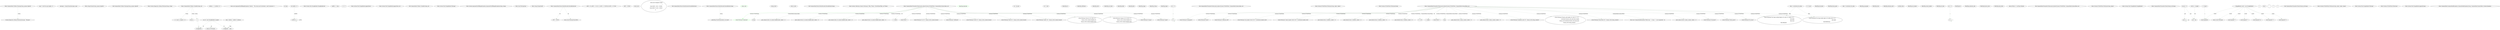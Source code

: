 digraph  {
n0 [cluster="CommonMark.Utilities.Warning(string, params object[])", label="Entry CommonMark.Utilities.Warning(string, params object[])", span="17-17"];
n1 [cluster="CommonMark.Utilities.Warning(string, params object[])", label="args != null && args.Length > 0", span="19-19"];
n2 [cluster="CommonMark.Utilities.Warning(string, params object[])", label="message = string.Format(message, args)", span="20-20"];
n3 [cluster="CommonMark.Utilities.Warning(string, params object[])", label="System.Diagnostics.Debug.WriteLine(message, ''Warning'')", span="22-22"];
n5 [cluster="string.Format(string, params object[])", label="Entry string.Format(string, params object[])", span="0-0"];
n4 [cluster="CommonMark.Utilities.Warning(string, params object[])", label="Exit CommonMark.Utilities.Warning(string, params object[])", span="17-17"];
n6 [cluster="System.Diagnostics.Debug.WriteLine(string, string)", label="Entry System.Diagnostics.Debug.WriteLine(string, string)", span="0-0"];
n7 [cluster="CommonMark.Utilities.Untabify(string, int)", label="Entry CommonMark.Utilities.Untabify(string, int)", span="31-31"];
n8 [cluster="CommonMark.Utilities.Untabify(string, int)", label="tabSize < 1 || tabSize > 8", span="33-33"];
n10 [cluster="CommonMark.Utilities.Untabify(string, int)", label="s == null || s.Length == 0", span="36-36"];
n11 [cluster="CommonMark.Utilities.Untabify(string, int)", label="return s;", span="37-37"];
n13 [cluster="CommonMark.Utilities.Untabify(string, int)", label="var sb = new StringBuilder(s.Length)", span="40-40"];
n15 [cluster="CommonMark.Utilities.Untabify(string, int)", label=s, span="42-42"];
n17 [cluster="CommonMark.Utilities.Untabify(string, int)", label="step = tabSize - (realPos % tabSize)", span="46-46"];
n9 [cluster="CommonMark.Utilities.Untabify(string, int)", label="throw new ArgumentOutOfRangeException(''tabSize'', ''The value must be between 1 and 8 (inclusive).'');", span="34-34"];
n12 [cluster="CommonMark.Utilities.Untabify(string, int)", label="int step", span="39-39"];
n14 [cluster="CommonMark.Utilities.Untabify(string, int)", label="int realPos = 0", span="41-41"];
n25 [cluster="System.Text.StringBuilder.StringBuilder(int)", label="Entry System.Text.StringBuilder.StringBuilder(int)", span="0-0"];
n19 [cluster="CommonMark.Utilities.Untabify(string, int)", label="sb.Append(' ', step)", span="48-48"];
n21 [cluster="CommonMark.Utilities.Untabify(string, int)", label="sb.Append(c)", span="53-53"];
n22 [cluster="CommonMark.Utilities.Untabify(string, int)", label="return sb.ToString();", span="57-57"];
n18 [cluster="CommonMark.Utilities.Untabify(string, int)", label="realPos += step", span="47-47"];
n20 [cluster="CommonMark.Utilities.Untabify(string, int)", label="realPos++", span="52-52"];
n16 [cluster="CommonMark.Utilities.Untabify(string, int)", label="c == '\t'", span="44-44"];
n27 [cluster="System.Text.StringBuilder.Append(char)", label="Entry System.Text.StringBuilder.Append(char)", span="0-0"];
n26 [cluster="System.Text.StringBuilder.Append(char, int)", label="Entry System.Text.StringBuilder.Append(char, int)", span="0-0"];
n23 [cluster="CommonMark.Utilities.Untabify(string, int)", label="Exit CommonMark.Utilities.Untabify(string, int)", span="31-31"];
n28 [cluster="System.Text.StringBuilder.ToString()", label="Entry System.Text.StringBuilder.ToString()", span="0-0"];
n24 [cluster="System.ArgumentOutOfRangeException.ArgumentOutOfRangeException(string, string)", label="Entry System.ArgumentOutOfRangeException.ArgumentOutOfRangeException(string, string)", span="0-0"];
m3_15 [cluster="char.ToString(char)", file="HtmlFormatterSlim.cs", label="Entry char.ToString(char)", span="0-0"];
m3_16 [cluster="string.String(char[])", file="HtmlFormatterSlim.cs", label="Entry string.String(char[])", span="0-0"];
m3_7 [cluster="CommonMark.Parser.EntityDecoder.DecodeEntity(int)", file="HtmlFormatterSlim.cs", label="Entry CommonMark.Parser.EntityDecoder.DecodeEntity(int)", span="26-26"];
m3_8 [cluster="CommonMark.Parser.EntityDecoder.DecodeEntity(int)", file="HtmlFormatterSlim.cs", label="utf32 < 0 || utf32 > 1114111 || (utf32 >= 55296 && utf32 <= 57343)", span="28-28"];
m3_10 [cluster="CommonMark.Parser.EntityDecoder.DecodeEntity(int)", file="HtmlFormatterSlim.cs", label="utf32 < 65536", span="31-31"];
m3_11 [cluster="CommonMark.Parser.EntityDecoder.DecodeEntity(int)", file="HtmlFormatterSlim.cs", label="return char.ToString((char)utf32);", span="32-32"];
m3_12 [cluster="CommonMark.Parser.EntityDecoder.DecodeEntity(int)", file="HtmlFormatterSlim.cs", label="utf32 -= 65536", span="34-34"];
m3_9 [cluster="CommonMark.Parser.EntityDecoder.DecodeEntity(int)", file="HtmlFormatterSlim.cs", label="return null;", span="29-29"];
m3_13 [cluster="CommonMark.Parser.EntityDecoder.DecodeEntity(int)", file="HtmlFormatterSlim.cs", label="return new string(new char[]\r\n            {\r\n                (char)(utf32 / 1024 + 55296),\r\n                (char)(utf32 % 1024 + 56320)\r\n            });", span="35-39"];
m3_14 [cluster="CommonMark.Parser.EntityDecoder.DecodeEntity(int)", file="HtmlFormatterSlim.cs", label="Exit CommonMark.Parser.EntityDecoder.DecodeEntity(int)", span="26-26"];
m3_0 [cluster="CommonMark.Parser.EntityDecoder.DecodeEntity(string)", file="HtmlFormatterSlim.cs", label="Entry CommonMark.Parser.EntityDecoder.DecodeEntity(string)", span="13-13"];
m3_4 [cluster="CommonMark.Parser.EntityDecoder.DecodeEntity(string)", color=green, community=0, file="HtmlFormatterSlim.cs", label="return null;", prediction=0, span="19-19"];
m3_2 [cluster="CommonMark.Parser.EntityDecoder.DecodeEntity(string)", file="HtmlFormatterSlim.cs", label="_entityMap.TryGetValue(entity, out result)", span="16-16"];
m3_1 [cluster="CommonMark.Parser.EntityDecoder.DecodeEntity(string)", file="HtmlFormatterSlim.cs", label="string result", span="15-15"];
m3_3 [cluster="CommonMark.Parser.EntityDecoder.DecodeEntity(string)", file="HtmlFormatterSlim.cs", label="return result;", span="17-17"];
m3_5 [cluster="CommonMark.Parser.EntityDecoder.DecodeEntity(string)", file="HtmlFormatterSlim.cs", label="Exit CommonMark.Parser.EntityDecoder.DecodeEntity(string)", span="13-13"];
m3_6 [cluster="System.Collections.Generic.Dictionary<TKey, TValue>.TryGetValue(TKey, out TValue)", file="HtmlFormatterSlim.cs", label="Entry System.Collections.Generic.Dictionary<TKey, TValue>.TryGetValue(TKey, out TValue)", span="0-0"];
m4_75 [cluster="CommonMark.Formatter.Printer.print_inlines(System.IO.TextWriter, CommonMark.Syntax.Inline, int)", file="Printer.cs", label="Entry CommonMark.Formatter.Printer.print_inlines(System.IO.TextWriter, CommonMark.Syntax.Inline, int)", span="122-122"];
m4_86 [cluster="CommonMark.Formatter.Printer.print_inlines(System.IO.TextWriter, CommonMark.Syntax.Inline, int)", color=green, community=0, file="Printer.cs", label="writer.WriteLine(''linebreak'')", prediction=1, span="144-144"];
m4_85 [cluster="CommonMark.Formatter.Printer.print_inlines(System.IO.TextWriter, CommonMark.Syntax.Inline, int)", color=green, community=0, file="Printer.cs", label="InlineTag.linebreak", prediction=2, span="143-143"];
m4_107 [cluster="CommonMark.Formatter.Printer.print_inlines(System.IO.TextWriter, CommonMark.Syntax.Inline, int)", file="Printer.cs", label="ils = ils.next", span="179-179"];
m4_82 [cluster="CommonMark.Formatter.Printer.print_inlines(System.IO.TextWriter, CommonMark.Syntax.Inline, int)", file="Printer.cs", label="ils.tag", span="138-138"];
m4_97 [cluster="CommonMark.Formatter.Printer.print_inlines(System.IO.TextWriter, CommonMark.Syntax.Inline, int)", file="Printer.cs", label="print_inlines(writer, ils.content.linkable.label, indent + 2)", span="162-162"];
m4_100 [cluster="CommonMark.Formatter.Printer.print_inlines(System.IO.TextWriter, CommonMark.Syntax.Inline, int)", file="Printer.cs", label="print_inlines(writer, ils.content.linkable.label, indent + 2)", span="168-168"];
m4_103 [cluster="CommonMark.Formatter.Printer.print_inlines(System.IO.TextWriter, CommonMark.Syntax.Inline, int)", file="Printer.cs", label="print_inlines(writer, ils.content.linkable.label, indent + 2)", span="172-172"];
m4_106 [cluster="CommonMark.Formatter.Printer.print_inlines(System.IO.TextWriter, CommonMark.Syntax.Inline, int)", file="Printer.cs", label="print_inlines(writer, ils.content.linkable.label, indent + 2)", span="176-176"];
m4_77 [cluster="CommonMark.Formatter.Printer.print_inlines(System.IO.TextWriter, CommonMark.Syntax.Inline, int)", file="Printer.cs", label="ils != null", span="124-124"];
m4_79 [cluster="CommonMark.Formatter.Printer.print_inlines(System.IO.TextWriter, CommonMark.Syntax.Inline, int)", file="Printer.cs", label="i < indent", span="134-134"];
m4_80 [cluster="CommonMark.Formatter.Printer.print_inlines(System.IO.TextWriter, CommonMark.Syntax.Inline, int)", file="Printer.cs", label="writer.Write(' ')", span="136-136"];
m4_84 [cluster="CommonMark.Formatter.Printer.print_inlines(System.IO.TextWriter, CommonMark.Syntax.Inline, int)", file="Printer.cs", label="writer.WriteLine(''str {0}'', format_str(ils.content.Literal))", span="141-141"];
m4_88 [cluster="CommonMark.Formatter.Printer.print_inlines(System.IO.TextWriter, CommonMark.Syntax.Inline, int)", file="Printer.cs", label="writer.WriteLine(''softbreak'')", span="147-147"];
m4_90 [cluster="CommonMark.Formatter.Printer.print_inlines(System.IO.TextWriter, CommonMark.Syntax.Inline, int)", file="Printer.cs", label="writer.WriteLine(''code {0}'', format_str(ils.content.Literal))", span="150-150"];
m4_92 [cluster="CommonMark.Formatter.Printer.print_inlines(System.IO.TextWriter, CommonMark.Syntax.Inline, int)", file="Printer.cs", label="writer.WriteLine(''html {0}'', format_str(ils.content.Literal))", span="153-153"];
m4_94 [cluster="CommonMark.Formatter.Printer.print_inlines(System.IO.TextWriter, CommonMark.Syntax.Inline, int)", file="Printer.cs", label="writer.WriteLine(''entity {0}'', format_str(ils.content.Literal))", span="156-156"];
m4_96 [cluster="CommonMark.Formatter.Printer.print_inlines(System.IO.TextWriter, CommonMark.Syntax.Inline, int)", file="Printer.cs", label="writer.WriteLine(''link url={0} title={1}'',\r\n                               format_str(ils.content.linkable.url),\r\n                               format_str(ils.content.linkable.title))", span="159-161"];
m4_99 [cluster="CommonMark.Formatter.Printer.print_inlines(System.IO.TextWriter, CommonMark.Syntax.Inline, int)", file="Printer.cs", label="writer.WriteLine(''image url={0} title={1}'',\r\n                               format_str(ils.content.linkable.url),\r\n                               format_str(ils.content.linkable.title))", span="165-167"];
m4_102 [cluster="CommonMark.Formatter.Printer.print_inlines(System.IO.TextWriter, CommonMark.Syntax.Inline, int)", file="Printer.cs", label="writer.WriteLine(''strong'')", span="171-171"];
m4_105 [cluster="CommonMark.Formatter.Printer.print_inlines(System.IO.TextWriter, CommonMark.Syntax.Inline, int)", file="Printer.cs", label="writer.WriteLine(''emph'')", span="175-175"];
m4_83 [cluster="CommonMark.Formatter.Printer.print_inlines(System.IO.TextWriter, CommonMark.Syntax.Inline, int)", file="Printer.cs", label="InlineTag.str", span="140-140"];
m4_87 [cluster="CommonMark.Formatter.Printer.print_inlines(System.IO.TextWriter, CommonMark.Syntax.Inline, int)", file="Printer.cs", label="InlineTag.softbreak", span="146-146"];
m4_89 [cluster="CommonMark.Formatter.Printer.print_inlines(System.IO.TextWriter, CommonMark.Syntax.Inline, int)", file="Printer.cs", label="InlineTag.code", span="149-149"];
m4_91 [cluster="CommonMark.Formatter.Printer.print_inlines(System.IO.TextWriter, CommonMark.Syntax.Inline, int)", file="Printer.cs", label="InlineTag.raw_html", span="152-152"];
m4_93 [cluster="CommonMark.Formatter.Printer.print_inlines(System.IO.TextWriter, CommonMark.Syntax.Inline, int)", file="Printer.cs", label="InlineTag.entity", span="155-155"];
m4_95 [cluster="CommonMark.Formatter.Printer.print_inlines(System.IO.TextWriter, CommonMark.Syntax.Inline, int)", file="Printer.cs", label="InlineTag.link", span="158-158"];
m4_98 [cluster="CommonMark.Formatter.Printer.print_inlines(System.IO.TextWriter, CommonMark.Syntax.Inline, int)", file="Printer.cs", label="InlineTag.image", span="164-164"];
m4_101 [cluster="CommonMark.Formatter.Printer.print_inlines(System.IO.TextWriter, CommonMark.Syntax.Inline, int)", file="Printer.cs", label="InlineTag.strong", span="170-170"];
m4_104 [cluster="CommonMark.Formatter.Printer.print_inlines(System.IO.TextWriter, CommonMark.Syntax.Inline, int)", file="Printer.cs", label="InlineTag.emph", span="174-174"];
m4_78 [cluster="CommonMark.Formatter.Printer.print_inlines(System.IO.TextWriter, CommonMark.Syntax.Inline, int)", file="Printer.cs", label="int i = 0", span="134-134"];
m4_81 [cluster="CommonMark.Formatter.Printer.print_inlines(System.IO.TextWriter, CommonMark.Syntax.Inline, int)", file="Printer.cs", label="i++", span="134-134"];
m4_108 [cluster="CommonMark.Formatter.Printer.print_inlines(System.IO.TextWriter, CommonMark.Syntax.Inline, int)", file="Printer.cs", label="Exit CommonMark.Formatter.Printer.print_inlines(System.IO.TextWriter, CommonMark.Syntax.Inline, int)", span="122-122"];
m4_73 [cluster="System.IO.TextWriter.WriteLine(string, object, object)", file="Printer.cs", label="Entry System.IO.TextWriter.WriteLine(string, object, object)", span="0-0"];
m4_71 [cluster="System.IO.TextWriter.WriteLine(string)", file="Printer.cs", label="Entry System.IO.TextWriter.WriteLine(string)", span="0-0"];
m4_24 [cluster="CommonMark.Formatter.Printer.print_blocks(System.IO.TextWriter, CommonMark.Syntax.Block, int)", file="Printer.cs", label="Entry CommonMark.Formatter.Printer.print_blocks(System.IO.TextWriter, CommonMark.Syntax.Block, int)", span="42-42"];
m4_50 [cluster="CommonMark.Formatter.Printer.print_blocks(System.IO.TextWriter, CommonMark.Syntax.Block, int)", file="Printer.cs", label="print_inlines(writer, b.inline_content, indent + 2)", span="86-86"];
m4_53 [cluster="CommonMark.Formatter.Printer.print_blocks(System.IO.TextWriter, CommonMark.Syntax.Block, int)", file="Printer.cs", label="print_inlines(writer, b.inline_content, indent + 2)", span="90-90"];
m4_56 [cluster="CommonMark.Formatter.Printer.print_blocks(System.IO.TextWriter, CommonMark.Syntax.Block, int)", file="Printer.cs", label="print_inlines(writer, b.inline_content, indent + 2)", span="94-94"];
m4_33 [cluster="CommonMark.Formatter.Printer.print_blocks(System.IO.TextWriter, CommonMark.Syntax.Block, int)", file="Printer.cs", label="writer.WriteLine(''document'')", span="55-55"];
m4_36 [cluster="CommonMark.Formatter.Printer.print_blocks(System.IO.TextWriter, CommonMark.Syntax.Block, int)", file="Printer.cs", label="writer.WriteLine(''block_quote'')", span="59-59"];
m4_40 [cluster="CommonMark.Formatter.Printer.print_blocks(System.IO.TextWriter, CommonMark.Syntax.Block, int)", file="Printer.cs", label="writer.WriteLine(''list_item'')", span="64-64"];
m4_55 [cluster="CommonMark.Formatter.Printer.print_blocks(System.IO.TextWriter, CommonMark.Syntax.Block, int)", file="Printer.cs", label="writer.WriteLine(''paragraph'')", span="93-93"];
m4_58 [cluster="CommonMark.Formatter.Printer.print_blocks(System.IO.TextWriter, CommonMark.Syntax.Block, int)", file="Printer.cs", label="writer.WriteLine(''hrule'')", span="97-97"];
m4_66 [cluster="CommonMark.Formatter.Printer.print_blocks(System.IO.TextWriter, CommonMark.Syntax.Block, int)", file="Printer.cs", label="writer.WriteLine(''reference_def'')", span="112-112"];
m4_49 [cluster="CommonMark.Formatter.Printer.print_blocks(System.IO.TextWriter, CommonMark.Syntax.Block, int)", file="Printer.cs", label="writer.WriteLine(''atx_header (level={0})'', b.attributes.header_level)", span="85-85"];
m4_68 [cluster="CommonMark.Formatter.Printer.print_blocks(System.IO.TextWriter, CommonMark.Syntax.Block, int)", file="Printer.cs", label="b = b.next", span="117-117"];
m4_52 [cluster="CommonMark.Formatter.Printer.print_blocks(System.IO.TextWriter, CommonMark.Syntax.Block, int)", file="Printer.cs", label="writer.WriteLine(''setext_header (level={0})'', b.attributes.header_level)", span="89-89"];
m4_32 [cluster="CommonMark.Formatter.Printer.print_blocks(System.IO.TextWriter, CommonMark.Syntax.Block, int)", file="Printer.cs", label="BlockTag.document", span="54-54"];
m4_34 [cluster="CommonMark.Formatter.Printer.print_blocks(System.IO.TextWriter, CommonMark.Syntax.Block, int)", file="Printer.cs", label="print_blocks(writer, b.children, indent + 2)", span="56-56"];
m4_35 [cluster="CommonMark.Formatter.Printer.print_blocks(System.IO.TextWriter, CommonMark.Syntax.Block, int)", file="Printer.cs", label="BlockTag.block_quote", span="58-58"];
m4_37 [cluster="CommonMark.Formatter.Printer.print_blocks(System.IO.TextWriter, CommonMark.Syntax.Block, int)", file="Printer.cs", label="print_blocks(writer, b.children, indent + 2)", span="60-60"];
m4_39 [cluster="CommonMark.Formatter.Printer.print_blocks(System.IO.TextWriter, CommonMark.Syntax.Block, int)", file="Printer.cs", label="data = b.attributes.list_data", span="63-63"];
m4_41 [cluster="CommonMark.Formatter.Printer.print_blocks(System.IO.TextWriter, CommonMark.Syntax.Block, int)", file="Printer.cs", label="print_blocks(writer, b.children, indent + 2)", span="65-65"];
m4_54 [cluster="CommonMark.Formatter.Printer.print_blocks(System.IO.TextWriter, CommonMark.Syntax.Block, int)", file="Printer.cs", label="BlockTag.paragraph", span="92-92"];
m4_57 [cluster="CommonMark.Formatter.Printer.print_blocks(System.IO.TextWriter, CommonMark.Syntax.Block, int)", file="Printer.cs", label="BlockTag.hrule", span="96-96"];
m4_65 [cluster="CommonMark.Formatter.Printer.print_blocks(System.IO.TextWriter, CommonMark.Syntax.Block, int)", file="Printer.cs", label="BlockTag.reference_def", span="111-111"];
m4_47 [cluster="CommonMark.Formatter.Printer.print_blocks(System.IO.TextWriter, CommonMark.Syntax.Block, int)", file="Printer.cs", label="print_blocks(writer, b.children, indent + 2)", span="82-82"];
m4_25 [cluster="CommonMark.Formatter.Printer.print_blocks(System.IO.TextWriter, CommonMark.Syntax.Block, int)", file="Printer.cs", label="ListData data", span="44-44"];
m4_26 [cluster="CommonMark.Formatter.Printer.print_blocks(System.IO.TextWriter, CommonMark.Syntax.Block, int)", file="Printer.cs", label="b != null", span="45-45"];
m4_28 [cluster="CommonMark.Formatter.Printer.print_blocks(System.IO.TextWriter, CommonMark.Syntax.Block, int)", file="Printer.cs", label="i < indent", span="48-48"];
m4_29 [cluster="CommonMark.Formatter.Printer.print_blocks(System.IO.TextWriter, CommonMark.Syntax.Block, int)", file="Printer.cs", label="writer.Write(' ')", span="50-50"];
m4_31 [cluster="CommonMark.Formatter.Printer.print_blocks(System.IO.TextWriter, CommonMark.Syntax.Block, int)", file="Printer.cs", label="b.tag", span="52-52"];
m4_43 [cluster="CommonMark.Formatter.Printer.print_blocks(System.IO.TextWriter, CommonMark.Syntax.Block, int)", file="Printer.cs", label="data = b.attributes.list_data", span="68-68"];
m4_45 [cluster="CommonMark.Formatter.Printer.print_blocks(System.IO.TextWriter, CommonMark.Syntax.Block, int)", file="Printer.cs", label="writer.WriteLine(''list (type=ordered tight={0} start={1} delim={2})'',\r\n                                 data.tight,\r\n                                 data.start,\r\n                                 data.delimiter)", span="71-74"];
m4_46 [cluster="CommonMark.Formatter.Printer.print_blocks(System.IO.TextWriter, CommonMark.Syntax.Block, int)", file="Printer.cs", label="writer.WriteLine(''list (type=bullet tight={0} bullet_char={1})'',\r\n                                 data.tight,\r\n                                 data.BulletChar)", span="78-80"];
m4_60 [cluster="CommonMark.Formatter.Printer.print_blocks(System.IO.TextWriter, CommonMark.Syntax.Block, int)", file="Printer.cs", label="writer.WriteLine(''indented_code {0}'', format_str(b.string_content))", span="100-100"];
m4_62 [cluster="CommonMark.Formatter.Printer.print_blocks(System.IO.TextWriter, CommonMark.Syntax.Block, int)", file="Printer.cs", label="writer.WriteLine(''fenced_code length={0} info={1} {2}'',\r\n                               b.attributes.fenced_code_data.fence_length,\r\n                               format_str(b.attributes.fenced_code_data.info),\r\n                               format_str(b.string_content))", span="103-106"];
m4_64 [cluster="CommonMark.Formatter.Printer.print_blocks(System.IO.TextWriter, CommonMark.Syntax.Block, int)", file="Printer.cs", label="writer.WriteLine(''html_block {0}'', format_str(b.string_content))", span="109-109"];
m4_67 [cluster="CommonMark.Formatter.Printer.print_blocks(System.IO.TextWriter, CommonMark.Syntax.Block, int)", file="Printer.cs", label="throw new CommonMarkException(''Block type '' + b.tag + '' is not supported.'', b);", span="115-115"];
m4_48 [cluster="CommonMark.Formatter.Printer.print_blocks(System.IO.TextWriter, CommonMark.Syntax.Block, int)", file="Printer.cs", label="BlockTag.atx_header", span="84-84"];
m4_51 [cluster="CommonMark.Formatter.Printer.print_blocks(System.IO.TextWriter, CommonMark.Syntax.Block, int)", file="Printer.cs", label="BlockTag.setext_header", span="88-88"];
m4_38 [cluster="CommonMark.Formatter.Printer.print_blocks(System.IO.TextWriter, CommonMark.Syntax.Block, int)", file="Printer.cs", label="BlockTag.list_item", span="62-62"];
m4_27 [cluster="CommonMark.Formatter.Printer.print_blocks(System.IO.TextWriter, CommonMark.Syntax.Block, int)", file="Printer.cs", label="int i = 0", span="48-48"];
m4_30 [cluster="CommonMark.Formatter.Printer.print_blocks(System.IO.TextWriter, CommonMark.Syntax.Block, int)", file="Printer.cs", label="i++", span="48-48"];
m4_42 [cluster="CommonMark.Formatter.Printer.print_blocks(System.IO.TextWriter, CommonMark.Syntax.Block, int)", file="Printer.cs", label="BlockTag.list", span="67-67"];
m4_59 [cluster="CommonMark.Formatter.Printer.print_blocks(System.IO.TextWriter, CommonMark.Syntax.Block, int)", file="Printer.cs", label="BlockTag.indented_code", span="99-99"];
m4_61 [cluster="CommonMark.Formatter.Printer.print_blocks(System.IO.TextWriter, CommonMark.Syntax.Block, int)", file="Printer.cs", label="BlockTag.fenced_code", span="102-102"];
m4_63 [cluster="CommonMark.Formatter.Printer.print_blocks(System.IO.TextWriter, CommonMark.Syntax.Block, int)", file="Printer.cs", label="BlockTag.html_block", span="108-108"];
m4_44 [cluster="CommonMark.Formatter.Printer.print_blocks(System.IO.TextWriter, CommonMark.Syntax.Block, int)", file="Printer.cs", label="data.ListType == ListType.Ordered", span="69-69"];
m4_69 [cluster="CommonMark.Formatter.Printer.print_blocks(System.IO.TextWriter, CommonMark.Syntax.Block, int)", file="Printer.cs", label="Exit CommonMark.Formatter.Printer.print_blocks(System.IO.TextWriter, CommonMark.Syntax.Block, int)", span="42-42"];
m4_74 [cluster="System.IO.TextWriter.WriteLine(string, object)", file="Printer.cs", label="Entry System.IO.TextWriter.WriteLine(string, object)", span="0-0"];
m4_20 [cluster="System.Text.StringBuilder.StringBuilder()", file="Printer.cs", label="Entry System.Text.StringBuilder.StringBuilder()", span="0-0"];
m4_0 [cluster="CommonMark.Formatter.Printer.format_str(string)", file="Printer.cs", label="Entry CommonMark.Formatter.Printer.format_str(string)", span="9-9"];
m4_1 [cluster="CommonMark.Formatter.Printer.format_str(string)", file="Printer.cs", label="int pos = 0", span="11-11"];
m4_2 [cluster="CommonMark.Formatter.Printer.format_str(string)", file="Printer.cs", label="int len = s.Length", span="12-12"];
m4_7 [cluster="CommonMark.Formatter.Printer.format_str(string)", file="Printer.cs", label="c = s[pos]", span="18-18"];
m4_18 [cluster="CommonMark.Formatter.Printer.format_str(string)", file="Printer.cs", label="return result.ToString();", span="37-37"];
m4_6 [cluster="CommonMark.Formatter.Printer.format_str(string)", file="Printer.cs", label="pos < len", span="16-16"];
m4_16 [cluster="CommonMark.Formatter.Printer.format_str(string)", file="Printer.cs", label="pos++", span="34-34"];
m4_3 [cluster="CommonMark.Formatter.Printer.format_str(string)", file="Printer.cs", label="StringBuilder result = new StringBuilder()", span="13-13"];
m4_8 [cluster="CommonMark.Formatter.Printer.format_str(string)", file="Printer.cs", label=c, span="19-19"];
m4_15 [cluster="CommonMark.Formatter.Printer.format_str(string)", file="Printer.cs", label="result.Append(c)", span="31-31"];
m4_17 [cluster="CommonMark.Formatter.Printer.format_str(string)", file="Printer.cs", label="result.Append(''\'''')", span="36-36"];
m4_5 [cluster="CommonMark.Formatter.Printer.format_str(string)", file="Printer.cs", label="result.Append(''\'''')", span="15-15"];
m4_10 [cluster="CommonMark.Formatter.Printer.format_str(string)", file="Printer.cs", label="result.Append(''\\n'')", span="22-22"];
m4_12 [cluster="CommonMark.Formatter.Printer.format_str(string)", file="Printer.cs", label="result.Append(''\\\'''')", span="25-25"];
m4_14 [cluster="CommonMark.Formatter.Printer.format_str(string)", file="Printer.cs", label="result.Append(''\\\\'')", span="28-28"];
m4_4 [cluster="CommonMark.Formatter.Printer.format_str(string)", file="Printer.cs", label="char c", span="14-14"];
m4_9 [cluster="CommonMark.Formatter.Printer.format_str(string)", file="Printer.cs", label="'\n'", span="21-21"];
m4_11 [cluster="CommonMark.Formatter.Printer.format_str(string)", file="Printer.cs", label="''''", span="24-24"];
m4_13 [cluster="CommonMark.Formatter.Printer.format_str(string)", file="Printer.cs", label="'\\'", span="27-27"];
m4_19 [cluster="CommonMark.Formatter.Printer.format_str(string)", file="Printer.cs", label="Exit CommonMark.Formatter.Printer.format_str(string)", span="9-9"];
m4_72 [cluster="System.IO.TextWriter.WriteLine(string, object, object, object)", file="Printer.cs", label="Entry System.IO.TextWriter.WriteLine(string, object, object, object)", span="0-0"];
m4_23 [cluster="System.Text.StringBuilder.ToString()", file="Printer.cs", label="Entry System.Text.StringBuilder.ToString()", span="0-0"];
m4_70 [cluster="System.IO.TextWriter.Write(char)", file="Printer.cs", label="Entry System.IO.TextWriter.Write(char)", span="0-0"];
m4_21 [cluster="System.Text.StringBuilder.Append(string)", file="Printer.cs", label="Entry System.Text.StringBuilder.Append(string)", span="0-0"];
m4_76 [cluster="CommonMark.CommonMarkException.CommonMarkException(string, CommonMark.Syntax.Block, System.Exception)", file="Printer.cs", label="Entry CommonMark.CommonMarkException.CommonMarkException(string, CommonMark.Syntax.Block, System.Exception)", span="38-38"];
n0 -> n3  [color=darkseagreen4, key=1, label=string, style=dashed];
n7 -> n10  [color=darkseagreen4, key=1, label=string, style=dashed];
n7 -> n11  [color=darkseagreen4, key=1, label=string, style=dashed];
n7 -> n15  [color=darkseagreen4, key=1, label=string, style=dashed];
n13 -> n19  [color=darkseagreen4, key=1, label=sb, style=dashed];
n13 -> n21  [color=darkseagreen4, key=1, label=sb, style=dashed];
n13 -> n22  [color=darkseagreen4, key=1, label=sb, style=dashed];
n15 -> n21  [color=darkseagreen4, key=1, label=c, style=dashed];
n17 -> n19  [color=darkseagreen4, key=1, label=step, style=dashed];
n14 -> n20  [color=darkseagreen4, key=1, label=realPos, style=dashed];
n20 -> n20  [color=darkseagreen4, key=1, label=realPos, style=dashed];
m3_7 -> m3_10  [color=darkseagreen4, key=1, label=int, style=dashed];
m3_7 -> m3_11  [color=darkseagreen4, key=1, label=int, style=dashed];
m3_0 -> m3_2  [color=darkseagreen4, key=1, label=string, style=dashed];
m4_75 -> m4_86  [color=green, key=1, label="System.IO.TextWriter", style=dashed];
m4_75 -> m4_79  [color=darkseagreen4, key=1, label=int, style=dashed];
m4_75 -> m4_80  [color=darkseagreen4, key=1, label="System.IO.TextWriter", style=dashed];
m4_75 -> m4_82  [color=darkseagreen4, key=1, label="CommonMark.Syntax.Inline", style=dashed];
m4_75 -> m4_84  [color=darkseagreen4, key=1, label="System.IO.TextWriter", style=dashed];
m4_75 -> m4_88  [color=darkseagreen4, key=1, label="System.IO.TextWriter", style=dashed];
m4_75 -> m4_90  [color=darkseagreen4, key=1, label="System.IO.TextWriter", style=dashed];
m4_75 -> m4_92  [color=darkseagreen4, key=1, label="System.IO.TextWriter", style=dashed];
m4_75 -> m4_94  [color=darkseagreen4, key=1, label="System.IO.TextWriter", style=dashed];
m4_75 -> m4_96  [color=darkseagreen4, key=1, label="System.IO.TextWriter", style=dashed];
m4_75 -> m4_97  [color=darkseagreen4, key=1, label="System.IO.TextWriter", style=dashed];
m4_75 -> m4_99  [color=darkseagreen4, key=1, label="System.IO.TextWriter", style=dashed];
m4_75 -> m4_100  [color=darkseagreen4, key=1, label="System.IO.TextWriter", style=dashed];
m4_75 -> m4_102  [color=darkseagreen4, key=1, label="System.IO.TextWriter", style=dashed];
m4_75 -> m4_103  [color=darkseagreen4, key=1, label="System.IO.TextWriter", style=dashed];
m4_75 -> m4_105  [color=darkseagreen4, key=1, label="System.IO.TextWriter", style=dashed];
m4_75 -> m4_106  [color=darkseagreen4, key=1, label="System.IO.TextWriter", style=dashed];
m4_78 -> m4_81  [color=darkseagreen4, key=1, label=i, style=dashed];
m4_81 -> m4_81  [color=darkseagreen4, key=1, label=i, style=dashed];
m4_24 -> m4_50  [color=darkseagreen4, key=1, label="System.IO.TextWriter", style=dashed];
m4_24 -> m4_53  [color=darkseagreen4, key=1, label="System.IO.TextWriter", style=dashed];
m4_24 -> m4_56  [color=darkseagreen4, key=1, label="System.IO.TextWriter", style=dashed];
m4_24 -> m4_33  [color=darkseagreen4, key=1, label="System.IO.TextWriter", style=dashed];
m4_24 -> m4_36  [color=darkseagreen4, key=1, label="System.IO.TextWriter", style=dashed];
m4_24 -> m4_40  [color=darkseagreen4, key=1, label="System.IO.TextWriter", style=dashed];
m4_24 -> m4_55  [color=darkseagreen4, key=1, label="System.IO.TextWriter", style=dashed];
m4_24 -> m4_58  [color=darkseagreen4, key=1, label="System.IO.TextWriter", style=dashed];
m4_24 -> m4_66  [color=darkseagreen4, key=1, label="System.IO.TextWriter", style=dashed];
m4_24 -> m4_26  [color=darkseagreen4, key=1, label="CommonMark.Syntax.Block", style=dashed];
m4_24 -> m4_28  [color=darkseagreen4, key=1, label=int, style=dashed];
m4_24 -> m4_29  [color=darkseagreen4, key=1, label="System.IO.TextWriter", style=dashed];
m4_24 -> m4_31  [color=darkseagreen4, key=1, label="CommonMark.Syntax.Block", style=dashed];
m4_24 -> m4_34  [color=darkseagreen4, key=1, label="System.IO.TextWriter", style=dashed];
m4_24 -> m4_37  [color=darkseagreen4, key=1, label="System.IO.TextWriter", style=dashed];
m4_24 -> m4_41  [color=darkseagreen4, key=1, label="System.IO.TextWriter", style=dashed];
m4_24 -> m4_45  [color=darkseagreen4, key=1, label="System.IO.TextWriter", style=dashed];
m4_24 -> m4_46  [color=darkseagreen4, key=1, label="System.IO.TextWriter", style=dashed];
m4_24 -> m4_47  [color=darkseagreen4, key=1, label="System.IO.TextWriter", style=dashed];
m4_24 -> m4_49  [color=darkseagreen4, key=1, label="System.IO.TextWriter", style=dashed];
m4_24 -> m4_52  [color=darkseagreen4, key=1, label="System.IO.TextWriter", style=dashed];
m4_24 -> m4_60  [color=darkseagreen4, key=1, label="System.IO.TextWriter", style=dashed];
m4_24 -> m4_62  [color=darkseagreen4, key=1, label="System.IO.TextWriter", style=dashed];
m4_24 -> m4_64  [color=darkseagreen4, key=1, label="System.IO.TextWriter", style=dashed];
m4_24 -> m4_67  [color=darkseagreen4, key=1, label="CommonMark.Syntax.Block", style=dashed];
m4_43 -> m4_45  [color=darkseagreen4, key=1, label=data, style=dashed];
m4_43 -> m4_46  [color=darkseagreen4, key=1, label=data, style=dashed];
m4_27 -> m4_30  [color=darkseagreen4, key=1, label=i, style=dashed];
m4_30 -> m4_30  [color=darkseagreen4, key=1, label=i, style=dashed];
m4_1 -> m4_6  [color=darkseagreen4, key=1, label=pos, style=dashed];
m4_1 -> m4_16  [color=darkseagreen4, key=1, label=pos, style=dashed];
m4_2 -> m4_6  [color=darkseagreen4, key=1, label=len, style=dashed];
m4_7 -> m4_15  [color=darkseagreen4, key=1, label=c, style=dashed];
m4_16 -> m4_16  [color=darkseagreen4, key=1, label=pos, style=dashed];
m4_3 -> m4_18  [color=darkseagreen4, key=1, label=result, style=dashed];
m4_3 -> m4_5  [color=darkseagreen4, key=1, label=result, style=dashed];
m4_3 -> m4_10  [color=darkseagreen4, key=1, label=result, style=dashed];
m4_3 -> m4_12  [color=darkseagreen4, key=1, label=result, style=dashed];
m4_3 -> m4_14  [color=darkseagreen4, key=1, label=result, style=dashed];
m4_3 -> m4_15  [color=darkseagreen4, key=1, label=result, style=dashed];
m4_3 -> m4_17  [color=darkseagreen4, key=1, label=result, style=dashed];
}
